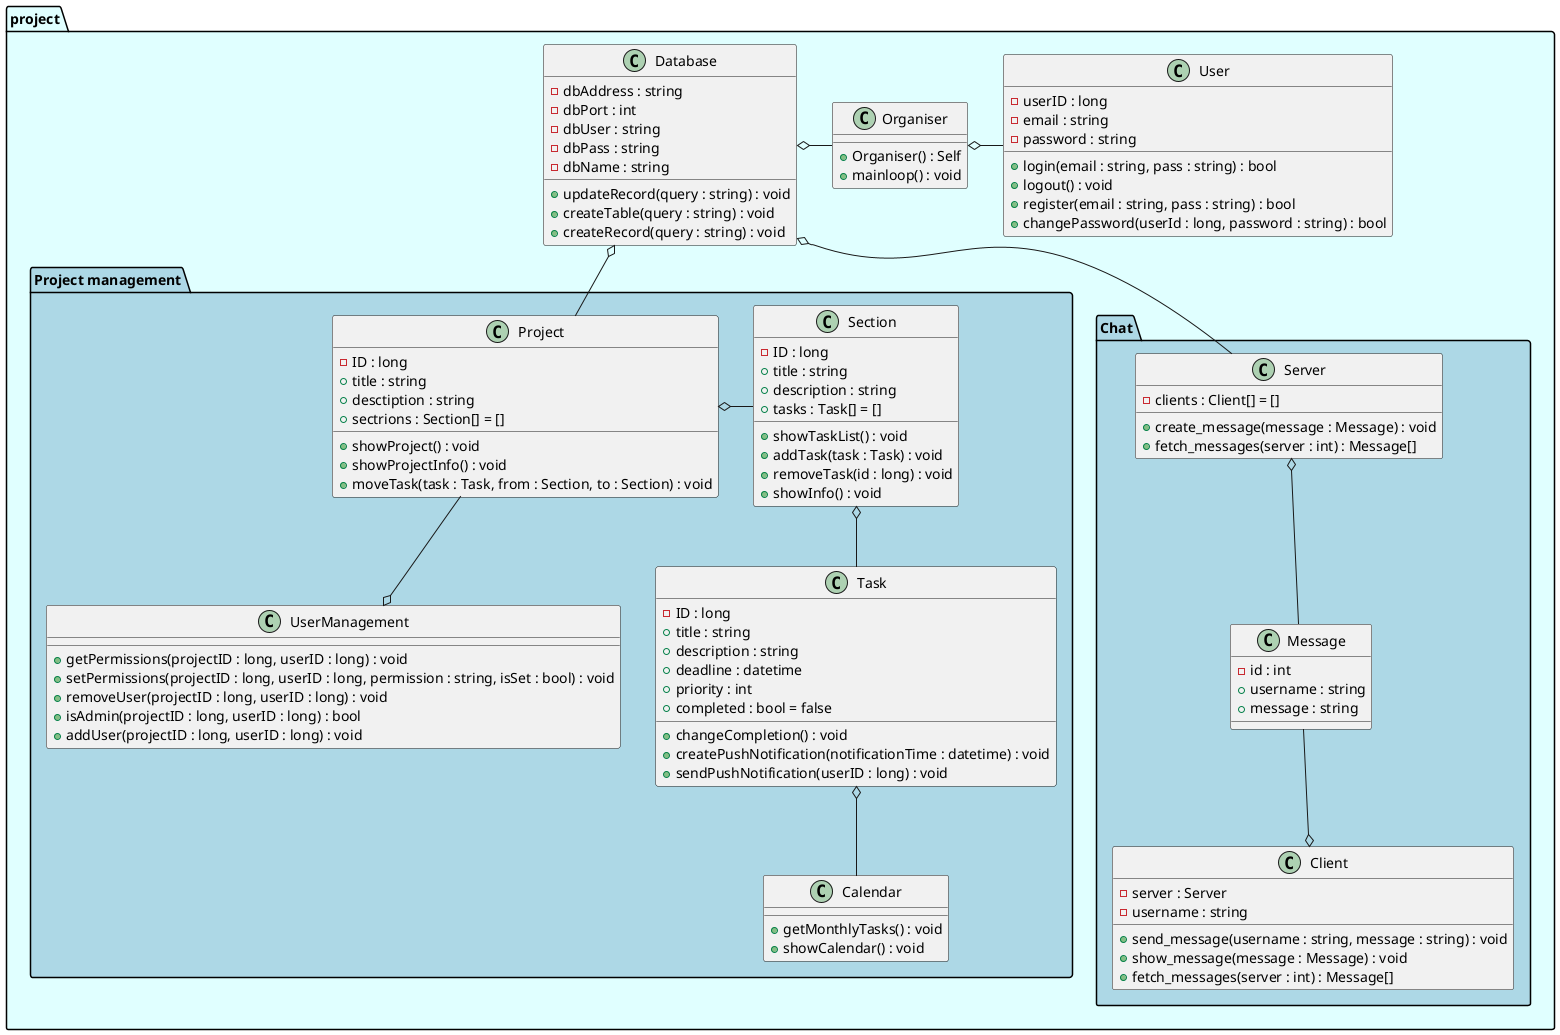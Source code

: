 @startuml "Class diagram" 

folder project #lightcyan {
    folder pm as "Project management" #lightblue {
        class Project {
            -ID : long
            +title : string
            +desctiption : string
            +sectrions : Section[] = []
            +showProject() : void
            +showProjectInfo() : void
            +moveTask(task : Task, from : Section, to : Section) : void
        }

        class UserManagement {
            +getPermissions(projectID : long, userID : long) : void
            +setPermissions(projectID : long, userID : long, permission : string, isSet : bool) : void
            +removeUser(projectID : long, userID : long) : void
            +isAdmin(projectID : long, userID : long) : bool
            +addUser(projectID : long, userID : long) : void
        }

        class Section {
            -ID : long
            +title : string
            +description : string
            +tasks : Task[] = []
            +showTaskList() : void
            +addTask(task : Task) : void
            +removeTask(id : long) : void
            +showInfo() : void
        }

        class Task {
            -ID : long
            +title : string
            +description : string
            +deadline : datetime
            +priority : int
            +completed : bool = false
            +changeCompletion() : void
            +createPushNotification(notificationTime : datetime) : void
            +sendPushNotification(userID : long) : void
        }

        class Calendar {
            +getMonthlyTasks() : void
            +showCalendar() : void
        }

        Project o-right- Section
        UserManagement o-up- Project
        Section o-- Task
        Task o-- Calendar
    }

    folder Chat #lightblue {
        top to bottom direction
        class Server {
            -clients : Client[] = []
            +create_message(message : Message) : void
            +fetch_messages(server : int) : Message[]
        }

        class Message {
            -id : int
            +username : string
            +message : string
        }

        class Client {
            -server : Server
            -username : string
            +send_message(username : string, message : string) : void
            +show_message(message : Message) : void
            +fetch_messages(server : int) : Message[]
        }

        Server o-down- Message
        Message -down-o Client
    }

    class Database {
        -dbAddress : string
        -dbPort : int
        -dbUser : string
        -dbPass : string
        -dbName : string
        +updateRecord(query : string) : void
        +createTable(query : string) : void
        +createRecord(query : string) : void
    }

    class Organiser {
        +Organiser() : Self
        +mainloop() : void
    }

    class User {
        -userID : long
        -email : string
        -password : string
        +login(email : string, pass : string) : bool
        +logout() : void
        +register(email : string, pass : string) : bool
        +changePassword(userId : long, password : string) : bool
    }

    Organiser o-right- User
    Database o-right- Organiser
    Database o-down- Project
    Database o-- Server
}

@enduml